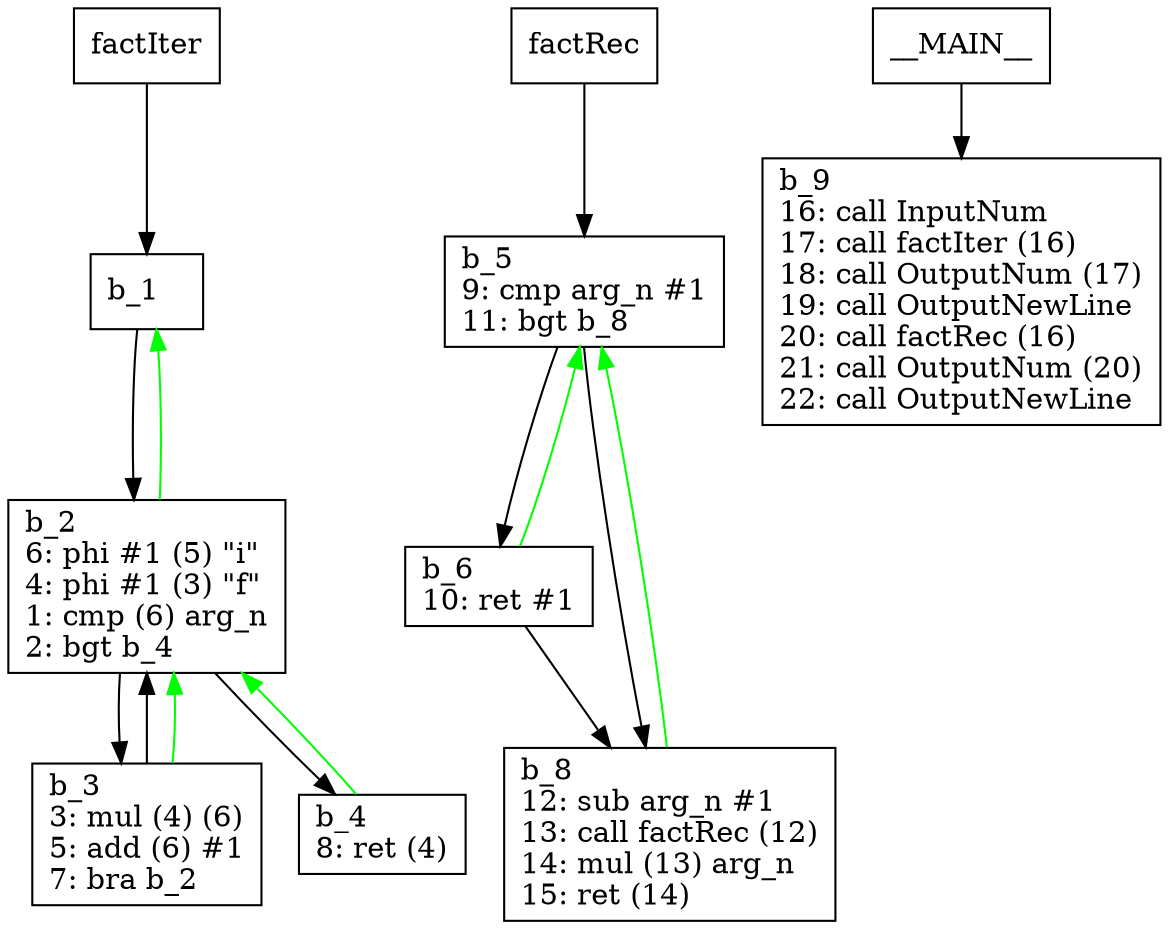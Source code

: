 digraph Computation {
node [shape=box];
factIter -> b_1;
b_1 [label="b_1\l"]
b_1 -> b_2;
b_2 [label="b_2\l6: phi #1 (5) \"i\"\l4: phi #1 (3) \"f\"\l1: cmp (6) arg_n\l2: bgt b_4\l"]
b_2 -> b_3;
b_3 [label="b_3\l3: mul (4) (6)\l5: add (6) #1\l7: bra b_2\l"]
b_3 -> b_2;
b_3 -> b_2[color="green"];
b_2 -> b_4;
b_4 [label="b_4\l8: ret (4)\l"]
b_4 -> b_2[color="green"];
b_2 -> b_1[color="green"];
factRec -> b_5;
b_5 [label="b_5\l9: cmp arg_n #1\l11: bgt b_8\l"]
b_5 -> b_6;
b_6 [label="b_6\l10: ret #1\l"]
b_6 -> b_8;
b_8 [label="b_8\l12: sub arg_n #1\l13: call factRec (12)\l14: mul (13) arg_n\l15: ret (14)\l"]
b_8 -> b_5[color="green"];
b_6 -> b_5[color="green"];
b_5 -> b_8;
__MAIN__ -> b_9;
b_9 [label="b_9\l16: call InputNum\l17: call factIter (16)\l18: call OutputNum (17)\l19: call OutputNewLine\l20: call factRec (16)\l21: call OutputNum (20)\l22: call OutputNewLine\l"]
}